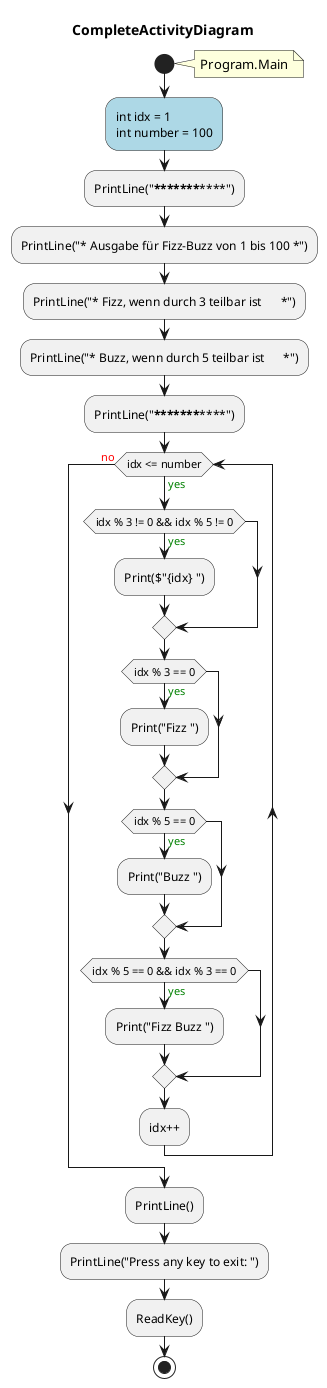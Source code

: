 @startuml CompleteActivityDiagram
title CompleteActivityDiagram
start
note right:  Program.Main
#LightBlue:int idx = 1
int number = 100;
:PrintLine("***************************************");
:PrintLine("* Ausgabe für Fizz-Buzz von 1 bis 100 *");
:PrintLine("* Fizz, wenn durch 3 teilbar ist      *");
:PrintLine("* Buzz, wenn durch 5 teilbar ist      *");
:PrintLine("***************************************");
while (idx <= number) is (<color:green>yes)
    if (idx % 3 != 0 && idx % 5 != 0) then (<color:green>yes)
        :Print($"{idx} ");
    endif
    if (idx % 3 == 0) then (<color:green>yes)
        :Print("Fizz ");
    endif
    if (idx % 5 == 0) then (<color:green>yes)
        :Print("Buzz ");
    endif
    if (idx % 5 == 0 && idx % 3 == 0) then (<color:green>yes)
        :Print("Fizz Buzz ");
    endif
    :idx++;
endwhile (<color:red>no)
:PrintLine();
:PrintLine("Press any key to exit: ");
:ReadKey();
stop
@enduml
